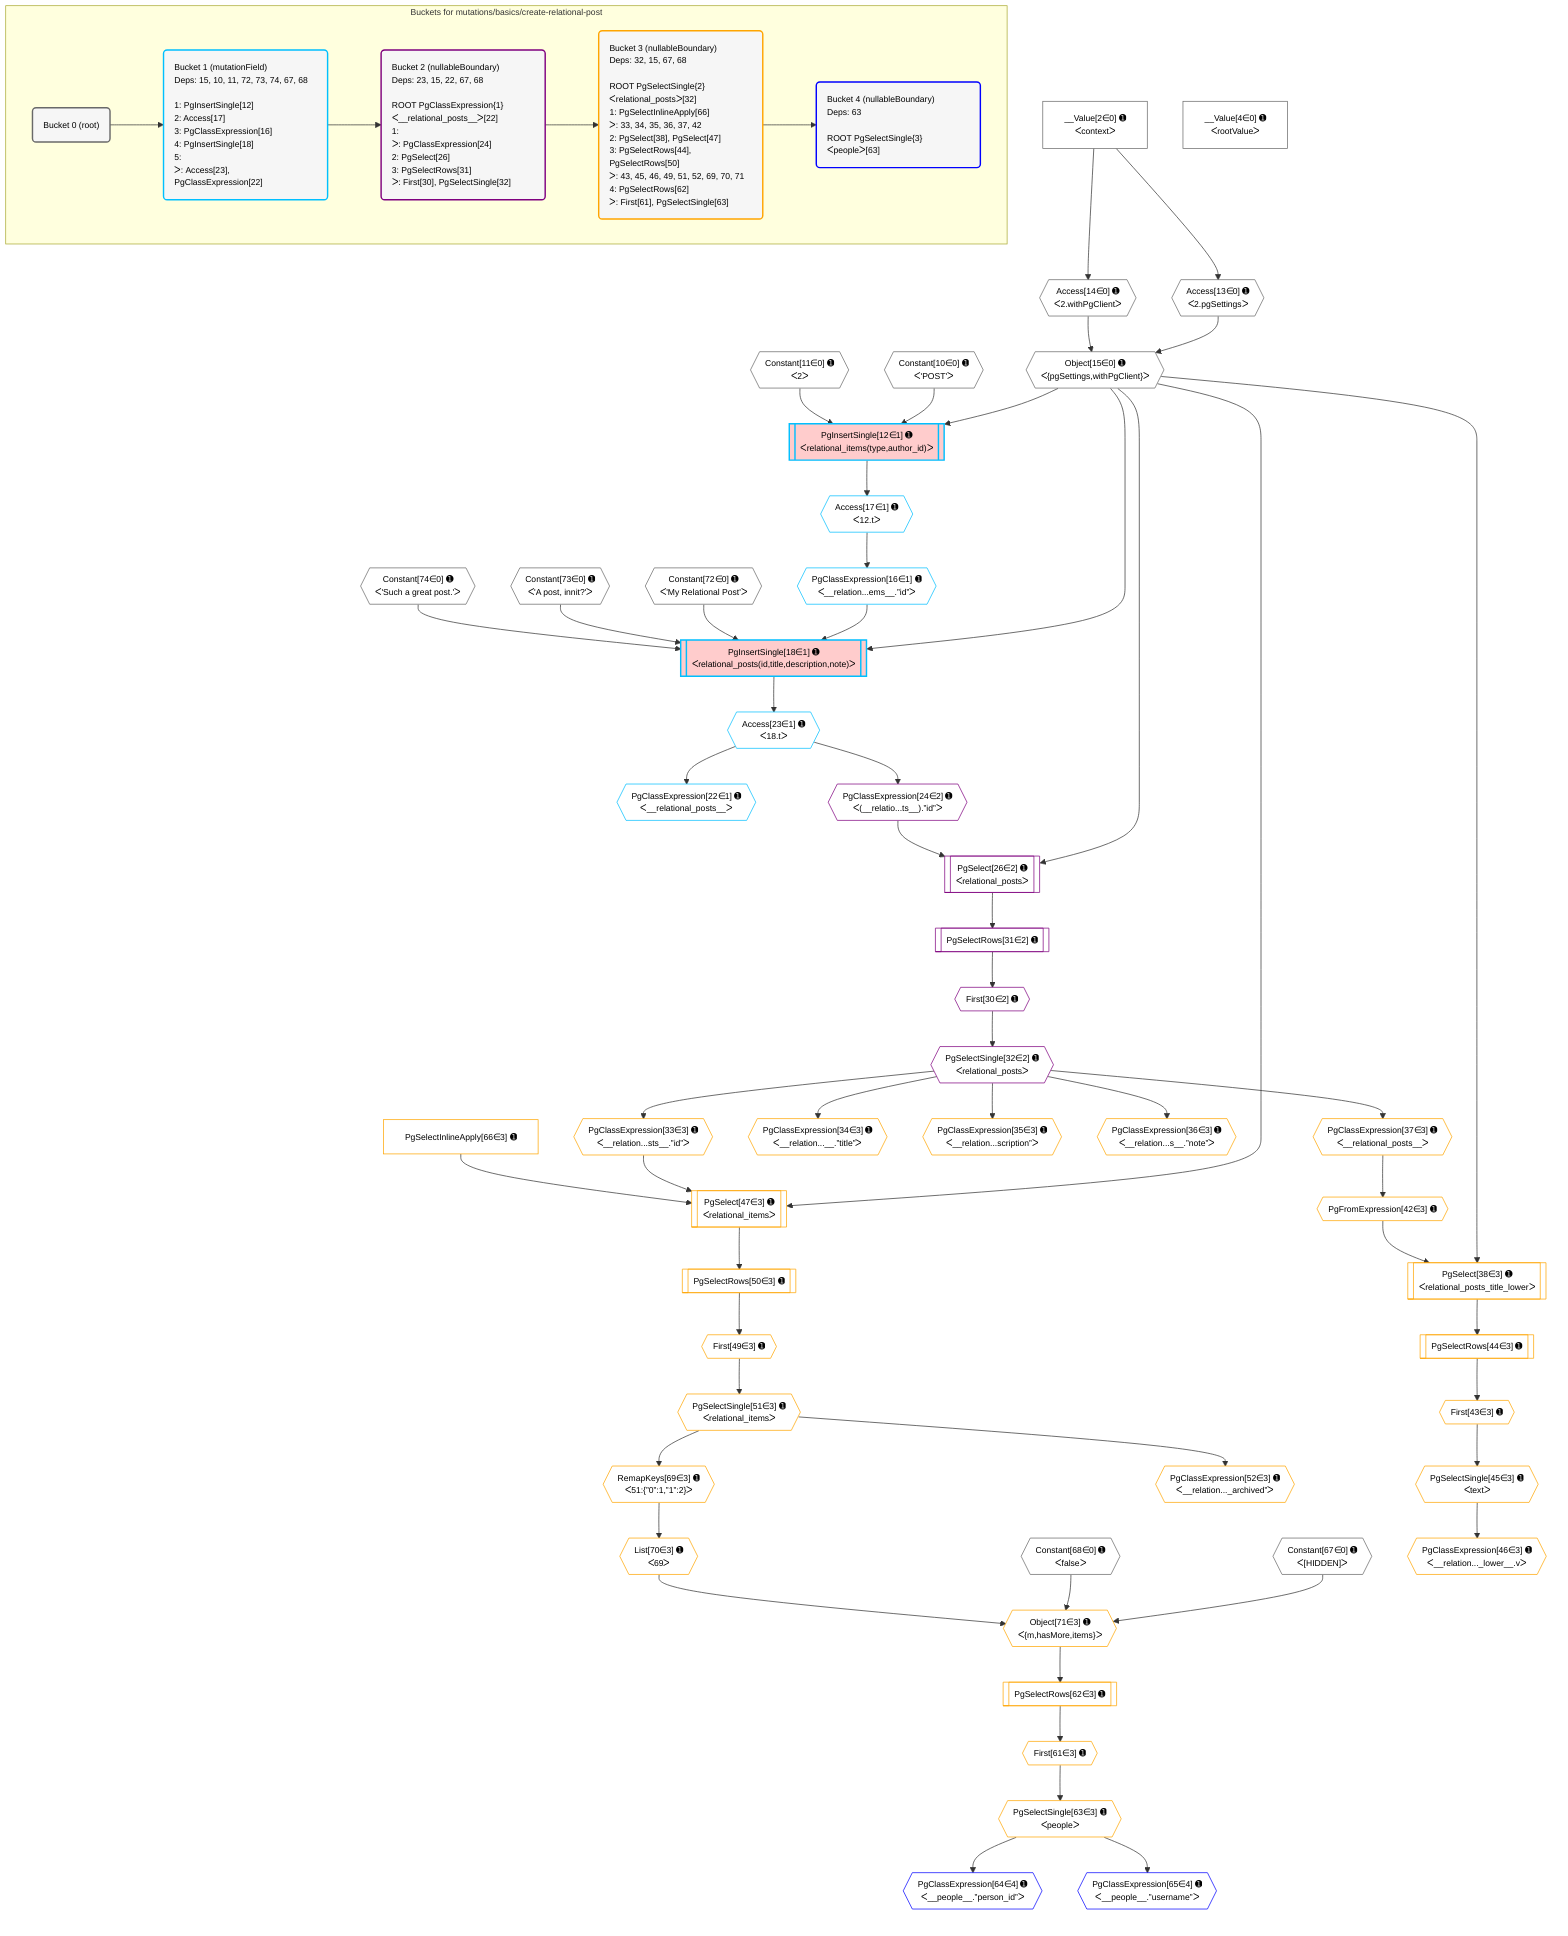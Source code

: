 %%{init: {'themeVariables': { 'fontSize': '12px'}}}%%
graph TD
    classDef path fill:#eee,stroke:#000,color:#000
    classDef plan fill:#fff,stroke-width:1px,color:#000
    classDef itemplan fill:#fff,stroke-width:2px,color:#000
    classDef unbatchedplan fill:#dff,stroke-width:1px,color:#000
    classDef sideeffectplan fill:#fcc,stroke-width:2px,color:#000
    classDef bucket fill:#f6f6f6,color:#000,stroke-width:2px,text-align:left


    %% plan dependencies
    Object15{{"Object[15∈0] ➊<br />ᐸ{pgSettings,withPgClient}ᐳ"}}:::plan
    Access13{{"Access[13∈0] ➊<br />ᐸ2.pgSettingsᐳ"}}:::plan
    Access14{{"Access[14∈0] ➊<br />ᐸ2.withPgClientᐳ"}}:::plan
    Access13 & Access14 --> Object15
    __Value2["__Value[2∈0] ➊<br />ᐸcontextᐳ"]:::plan
    __Value2 --> Access13
    __Value2 --> Access14
    __Value4["__Value[4∈0] ➊<br />ᐸrootValueᐳ"]:::plan
    Constant10{{"Constant[10∈0] ➊<br />ᐸ'POST'ᐳ"}}:::plan
    Constant11{{"Constant[11∈0] ➊<br />ᐸ2ᐳ"}}:::plan
    Constant67{{"Constant[67∈0] ➊<br />ᐸ[HIDDEN]ᐳ"}}:::plan
    Constant68{{"Constant[68∈0] ➊<br />ᐸfalseᐳ"}}:::plan
    Constant72{{"Constant[72∈0] ➊<br />ᐸ'My Relational Post'ᐳ"}}:::plan
    Constant73{{"Constant[73∈0] ➊<br />ᐸ'A post, innit?'ᐳ"}}:::plan
    Constant74{{"Constant[74∈0] ➊<br />ᐸ'Such a great post.'ᐳ"}}:::plan
    PgInsertSingle18[["PgInsertSingle[18∈1] ➊<br />ᐸrelational_posts(id,title,description,note)ᐳ"]]:::sideeffectplan
    PgClassExpression16{{"PgClassExpression[16∈1] ➊<br />ᐸ__relation...ems__.”id”ᐳ"}}:::plan
    Object15 & PgClassExpression16 & Constant72 & Constant73 & Constant74 --> PgInsertSingle18
    PgInsertSingle12[["PgInsertSingle[12∈1] ➊<br />ᐸrelational_items(type,author_id)ᐳ"]]:::sideeffectplan
    Object15 & Constant10 & Constant11 --> PgInsertSingle12
    Access17{{"Access[17∈1] ➊<br />ᐸ12.tᐳ"}}:::plan
    Access17 --> PgClassExpression16
    PgInsertSingle12 --> Access17
    PgClassExpression22{{"PgClassExpression[22∈1] ➊<br />ᐸ__relational_posts__ᐳ"}}:::plan
    Access23{{"Access[23∈1] ➊<br />ᐸ18.tᐳ"}}:::plan
    Access23 --> PgClassExpression22
    PgInsertSingle18 --> Access23
    PgSelect26[["PgSelect[26∈2] ➊<br />ᐸrelational_postsᐳ"]]:::plan
    PgClassExpression24{{"PgClassExpression[24∈2] ➊<br />ᐸ(__relatio...ts__).”id”ᐳ"}}:::plan
    Object15 & PgClassExpression24 --> PgSelect26
    Access23 --> PgClassExpression24
    First30{{"First[30∈2] ➊"}}:::plan
    PgSelectRows31[["PgSelectRows[31∈2] ➊"]]:::plan
    PgSelectRows31 --> First30
    PgSelect26 --> PgSelectRows31
    PgSelectSingle32{{"PgSelectSingle[32∈2] ➊<br />ᐸrelational_postsᐳ"}}:::plan
    First30 --> PgSelectSingle32
    PgSelect47[["PgSelect[47∈3] ➊<br />ᐸrelational_itemsᐳ"]]:::plan
    PgClassExpression33{{"PgClassExpression[33∈3] ➊<br />ᐸ__relation...sts__.”id”ᐳ"}}:::plan
    PgSelectInlineApply66["PgSelectInlineApply[66∈3] ➊"]:::plan
    Object15 & PgClassExpression33 & PgSelectInlineApply66 --> PgSelect47
    Object71{{"Object[71∈3] ➊<br />ᐸ{m,hasMore,items}ᐳ"}}:::plan
    List70{{"List[70∈3] ➊<br />ᐸ69ᐳ"}}:::plan
    Constant67 & Constant68 & List70 --> Object71
    PgSelect38[["PgSelect[38∈3] ➊<br />ᐸrelational_posts_title_lowerᐳ"]]:::plan
    PgFromExpression42{{"PgFromExpression[42∈3] ➊"}}:::plan
    Object15 & PgFromExpression42 --> PgSelect38
    PgSelectSingle32 --> PgClassExpression33
    PgClassExpression34{{"PgClassExpression[34∈3] ➊<br />ᐸ__relation...__.”title”ᐳ"}}:::plan
    PgSelectSingle32 --> PgClassExpression34
    PgClassExpression35{{"PgClassExpression[35∈3] ➊<br />ᐸ__relation...scription”ᐳ"}}:::plan
    PgSelectSingle32 --> PgClassExpression35
    PgClassExpression36{{"PgClassExpression[36∈3] ➊<br />ᐸ__relation...s__.”note”ᐳ"}}:::plan
    PgSelectSingle32 --> PgClassExpression36
    PgClassExpression37{{"PgClassExpression[37∈3] ➊<br />ᐸ__relational_posts__ᐳ"}}:::plan
    PgSelectSingle32 --> PgClassExpression37
    PgClassExpression37 --> PgFromExpression42
    First43{{"First[43∈3] ➊"}}:::plan
    PgSelectRows44[["PgSelectRows[44∈3] ➊"]]:::plan
    PgSelectRows44 --> First43
    PgSelect38 --> PgSelectRows44
    PgSelectSingle45{{"PgSelectSingle[45∈3] ➊<br />ᐸtextᐳ"}}:::plan
    First43 --> PgSelectSingle45
    PgClassExpression46{{"PgClassExpression[46∈3] ➊<br />ᐸ__relation..._lower__.vᐳ"}}:::plan
    PgSelectSingle45 --> PgClassExpression46
    First49{{"First[49∈3] ➊"}}:::plan
    PgSelectRows50[["PgSelectRows[50∈3] ➊"]]:::plan
    PgSelectRows50 --> First49
    PgSelect47 --> PgSelectRows50
    PgSelectSingle51{{"PgSelectSingle[51∈3] ➊<br />ᐸrelational_itemsᐳ"}}:::plan
    First49 --> PgSelectSingle51
    PgClassExpression52{{"PgClassExpression[52∈3] ➊<br />ᐸ__relation..._archived”ᐳ"}}:::plan
    PgSelectSingle51 --> PgClassExpression52
    First61{{"First[61∈3] ➊"}}:::plan
    PgSelectRows62[["PgSelectRows[62∈3] ➊"]]:::plan
    PgSelectRows62 --> First61
    Object71 --> PgSelectRows62
    PgSelectSingle63{{"PgSelectSingle[63∈3] ➊<br />ᐸpeopleᐳ"}}:::plan
    First61 --> PgSelectSingle63
    RemapKeys69{{"RemapKeys[69∈3] ➊<br />ᐸ51:{”0”:1,”1”:2}ᐳ"}}:::plan
    PgSelectSingle51 --> RemapKeys69
    RemapKeys69 --> List70
    PgClassExpression64{{"PgClassExpression[64∈4] ➊<br />ᐸ__people__.”person_id”ᐳ"}}:::plan
    PgSelectSingle63 --> PgClassExpression64
    PgClassExpression65{{"PgClassExpression[65∈4] ➊<br />ᐸ__people__.”username”ᐳ"}}:::plan
    PgSelectSingle63 --> PgClassExpression65

    %% define steps

    subgraph "Buckets for mutations/basics/create-relational-post"
    Bucket0("Bucket 0 (root)"):::bucket
    classDef bucket0 stroke:#696969
    class Bucket0,__Value2,__Value4,Constant10,Constant11,Access13,Access14,Object15,Constant67,Constant68,Constant72,Constant73,Constant74 bucket0
    Bucket1("Bucket 1 (mutationField)<br />Deps: 15, 10, 11, 72, 73, 74, 67, 68<br /><br />1: PgInsertSingle[12]<br />2: Access[17]<br />3: PgClassExpression[16]<br />4: PgInsertSingle[18]<br />5: <br />ᐳ: Access[23], PgClassExpression[22]"):::bucket
    classDef bucket1 stroke:#00bfff
    class Bucket1,PgInsertSingle12,PgClassExpression16,Access17,PgInsertSingle18,PgClassExpression22,Access23 bucket1
    Bucket2("Bucket 2 (nullableBoundary)<br />Deps: 23, 15, 22, 67, 68<br /><br />ROOT PgClassExpression{1}ᐸ__relational_posts__ᐳ[22]<br />1: <br />ᐳ: PgClassExpression[24]<br />2: PgSelect[26]<br />3: PgSelectRows[31]<br />ᐳ: First[30], PgSelectSingle[32]"):::bucket
    classDef bucket2 stroke:#7f007f
    class Bucket2,PgClassExpression24,PgSelect26,First30,PgSelectRows31,PgSelectSingle32 bucket2
    Bucket3("Bucket 3 (nullableBoundary)<br />Deps: 32, 15, 67, 68<br /><br />ROOT PgSelectSingle{2}ᐸrelational_postsᐳ[32]<br />1: PgSelectInlineApply[66]<br />ᐳ: 33, 34, 35, 36, 37, 42<br />2: PgSelect[38], PgSelect[47]<br />3: PgSelectRows[44], PgSelectRows[50]<br />ᐳ: 43, 45, 46, 49, 51, 52, 69, 70, 71<br />4: PgSelectRows[62]<br />ᐳ: First[61], PgSelectSingle[63]"):::bucket
    classDef bucket3 stroke:#ffa500
    class Bucket3,PgClassExpression33,PgClassExpression34,PgClassExpression35,PgClassExpression36,PgClassExpression37,PgSelect38,PgFromExpression42,First43,PgSelectRows44,PgSelectSingle45,PgClassExpression46,PgSelect47,First49,PgSelectRows50,PgSelectSingle51,PgClassExpression52,First61,PgSelectRows62,PgSelectSingle63,PgSelectInlineApply66,RemapKeys69,List70,Object71 bucket3
    Bucket4("Bucket 4 (nullableBoundary)<br />Deps: 63<br /><br />ROOT PgSelectSingle{3}ᐸpeopleᐳ[63]"):::bucket
    classDef bucket4 stroke:#0000ff
    class Bucket4,PgClassExpression64,PgClassExpression65 bucket4
    Bucket0 --> Bucket1
    Bucket1 --> Bucket2
    Bucket2 --> Bucket3
    Bucket3 --> Bucket4
    end